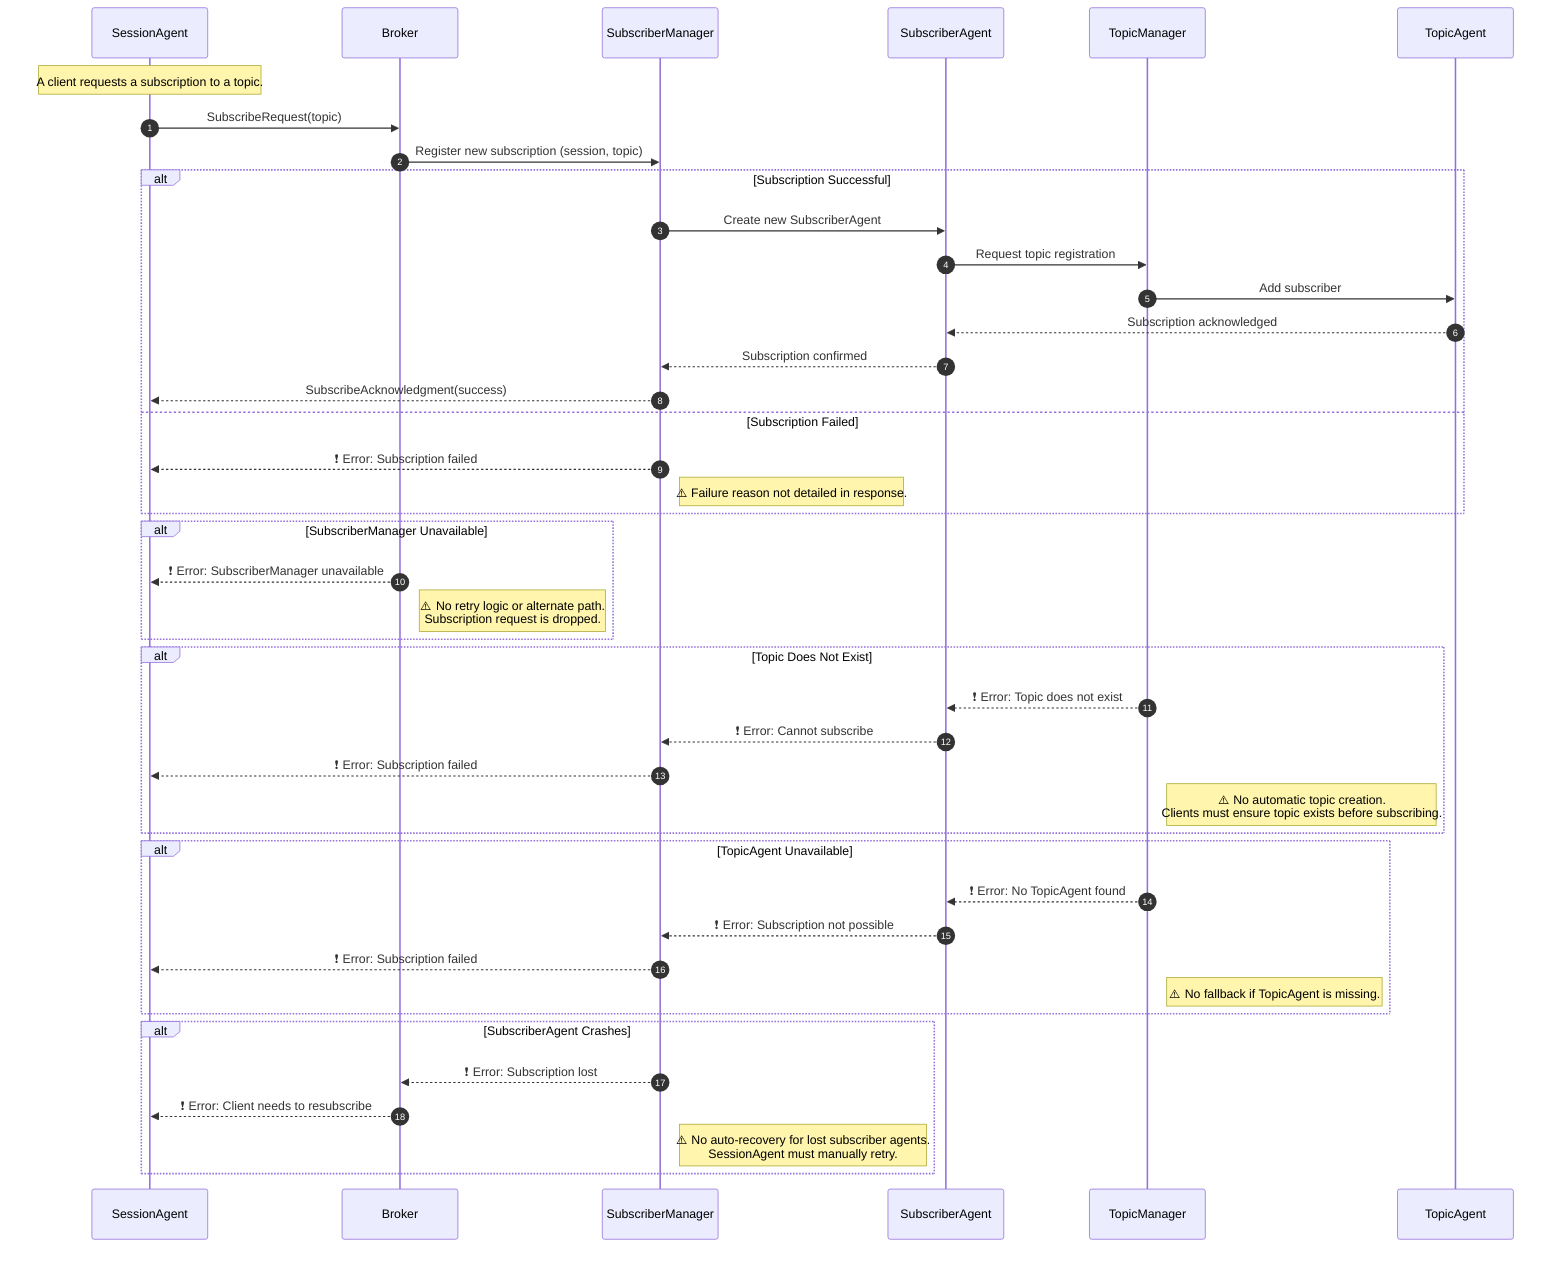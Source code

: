 sequenceDiagram
    participant SessionAgent
    participant Broker
    participant SubscriberManager
    participant SubscriberAgent
    participant TopicManager
    participant TopicAgent

    autonumber

    Note over SessionAgent: A client requests a subscription to a topic.

    SessionAgent->>Broker: SubscribeRequest(topic)
    Broker->>SubscriberManager: Register new subscription (session, topic)

    alt Subscription Successful
        SubscriberManager->>SubscriberAgent: Create new SubscriberAgent
        SubscriberAgent->>TopicManager: Request topic registration
        TopicManager->>TopicAgent: Add subscriber
        TopicAgent-->>SubscriberAgent: Subscription acknowledged
        SubscriberAgent-->>SubscriberManager: Subscription confirmed
        SubscriberManager-->>SessionAgent: SubscribeAcknowledgment(success)
    else Subscription Failed
        SubscriberManager-->>SessionAgent: ❗ Error: Subscription failed
        Note right of SubscriberManager: ⚠️ Failure reason not detailed in response.
    end

    %% Error Handling Annotations
    alt SubscriberManager Unavailable
        Broker-->>SessionAgent: ❗ Error: SubscriberManager unavailable
        Note right of Broker: ⚠️ No retry logic or alternate path.<br/>Subscription request is dropped.
    end

    alt Topic Does Not Exist
        TopicManager-->>SubscriberAgent: ❗ Error: Topic does not exist
        SubscriberAgent-->>SubscriberManager: ❗ Error: Cannot subscribe
        SubscriberManager-->>SessionAgent: ❗ Error: Subscription failed
        Note right of TopicManager: ⚠️ No automatic topic creation.<br/>Clients must ensure topic exists before subscribing.
    end

    alt TopicAgent Unavailable
        TopicManager-->>SubscriberAgent: ❗ Error: No TopicAgent found
        SubscriberAgent-->>SubscriberManager: ❗ Error: Subscription not possible
        SubscriberManager-->>SessionAgent: ❗ Error: Subscription failed
        Note right of TopicManager: ⚠️ No fallback if TopicAgent is missing.
    end

    alt SubscriberAgent Crashes
        SubscriberManager-->>Broker: ❗ Error: Subscription lost
        Broker-->>SessionAgent: ❗ Error: Client needs to resubscribe
        Note right of SubscriberManager: ⚠️ No auto-recovery for lost subscriber agents.<br/>SessionAgent must manually retry.
    end